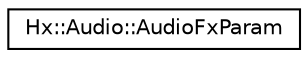 digraph "Graphical Class Hierarchy"
{
  edge [fontname="Helvetica",fontsize="10",labelfontname="Helvetica",labelfontsize="10"];
  node [fontname="Helvetica",fontsize="10",shape=record];
  rankdir="LR";
  Node0 [label="Hx::Audio::AudioFxParam",height=0.2,width=0.4,color="black", fillcolor="white", style="filled",URL="$unionHx_1_1Audio_1_1AudioFxParam.html"];
}
